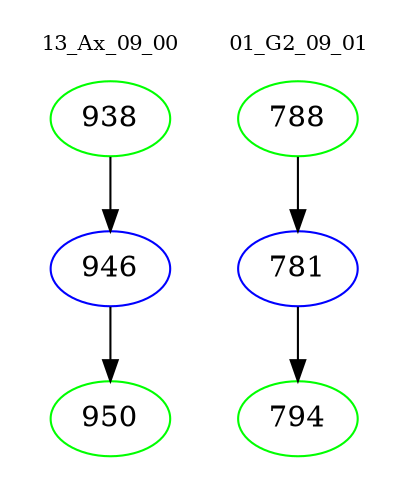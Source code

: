 digraph{
subgraph cluster_0 {
color = white
label = "13_Ax_09_00";
fontsize=10;
T0_938 [label="938", color="green"]
T0_938 -> T0_946 [color="black"]
T0_946 [label="946", color="blue"]
T0_946 -> T0_950 [color="black"]
T0_950 [label="950", color="green"]
}
subgraph cluster_1 {
color = white
label = "01_G2_09_01";
fontsize=10;
T1_788 [label="788", color="green"]
T1_788 -> T1_781 [color="black"]
T1_781 [label="781", color="blue"]
T1_781 -> T1_794 [color="black"]
T1_794 [label="794", color="green"]
}
}

